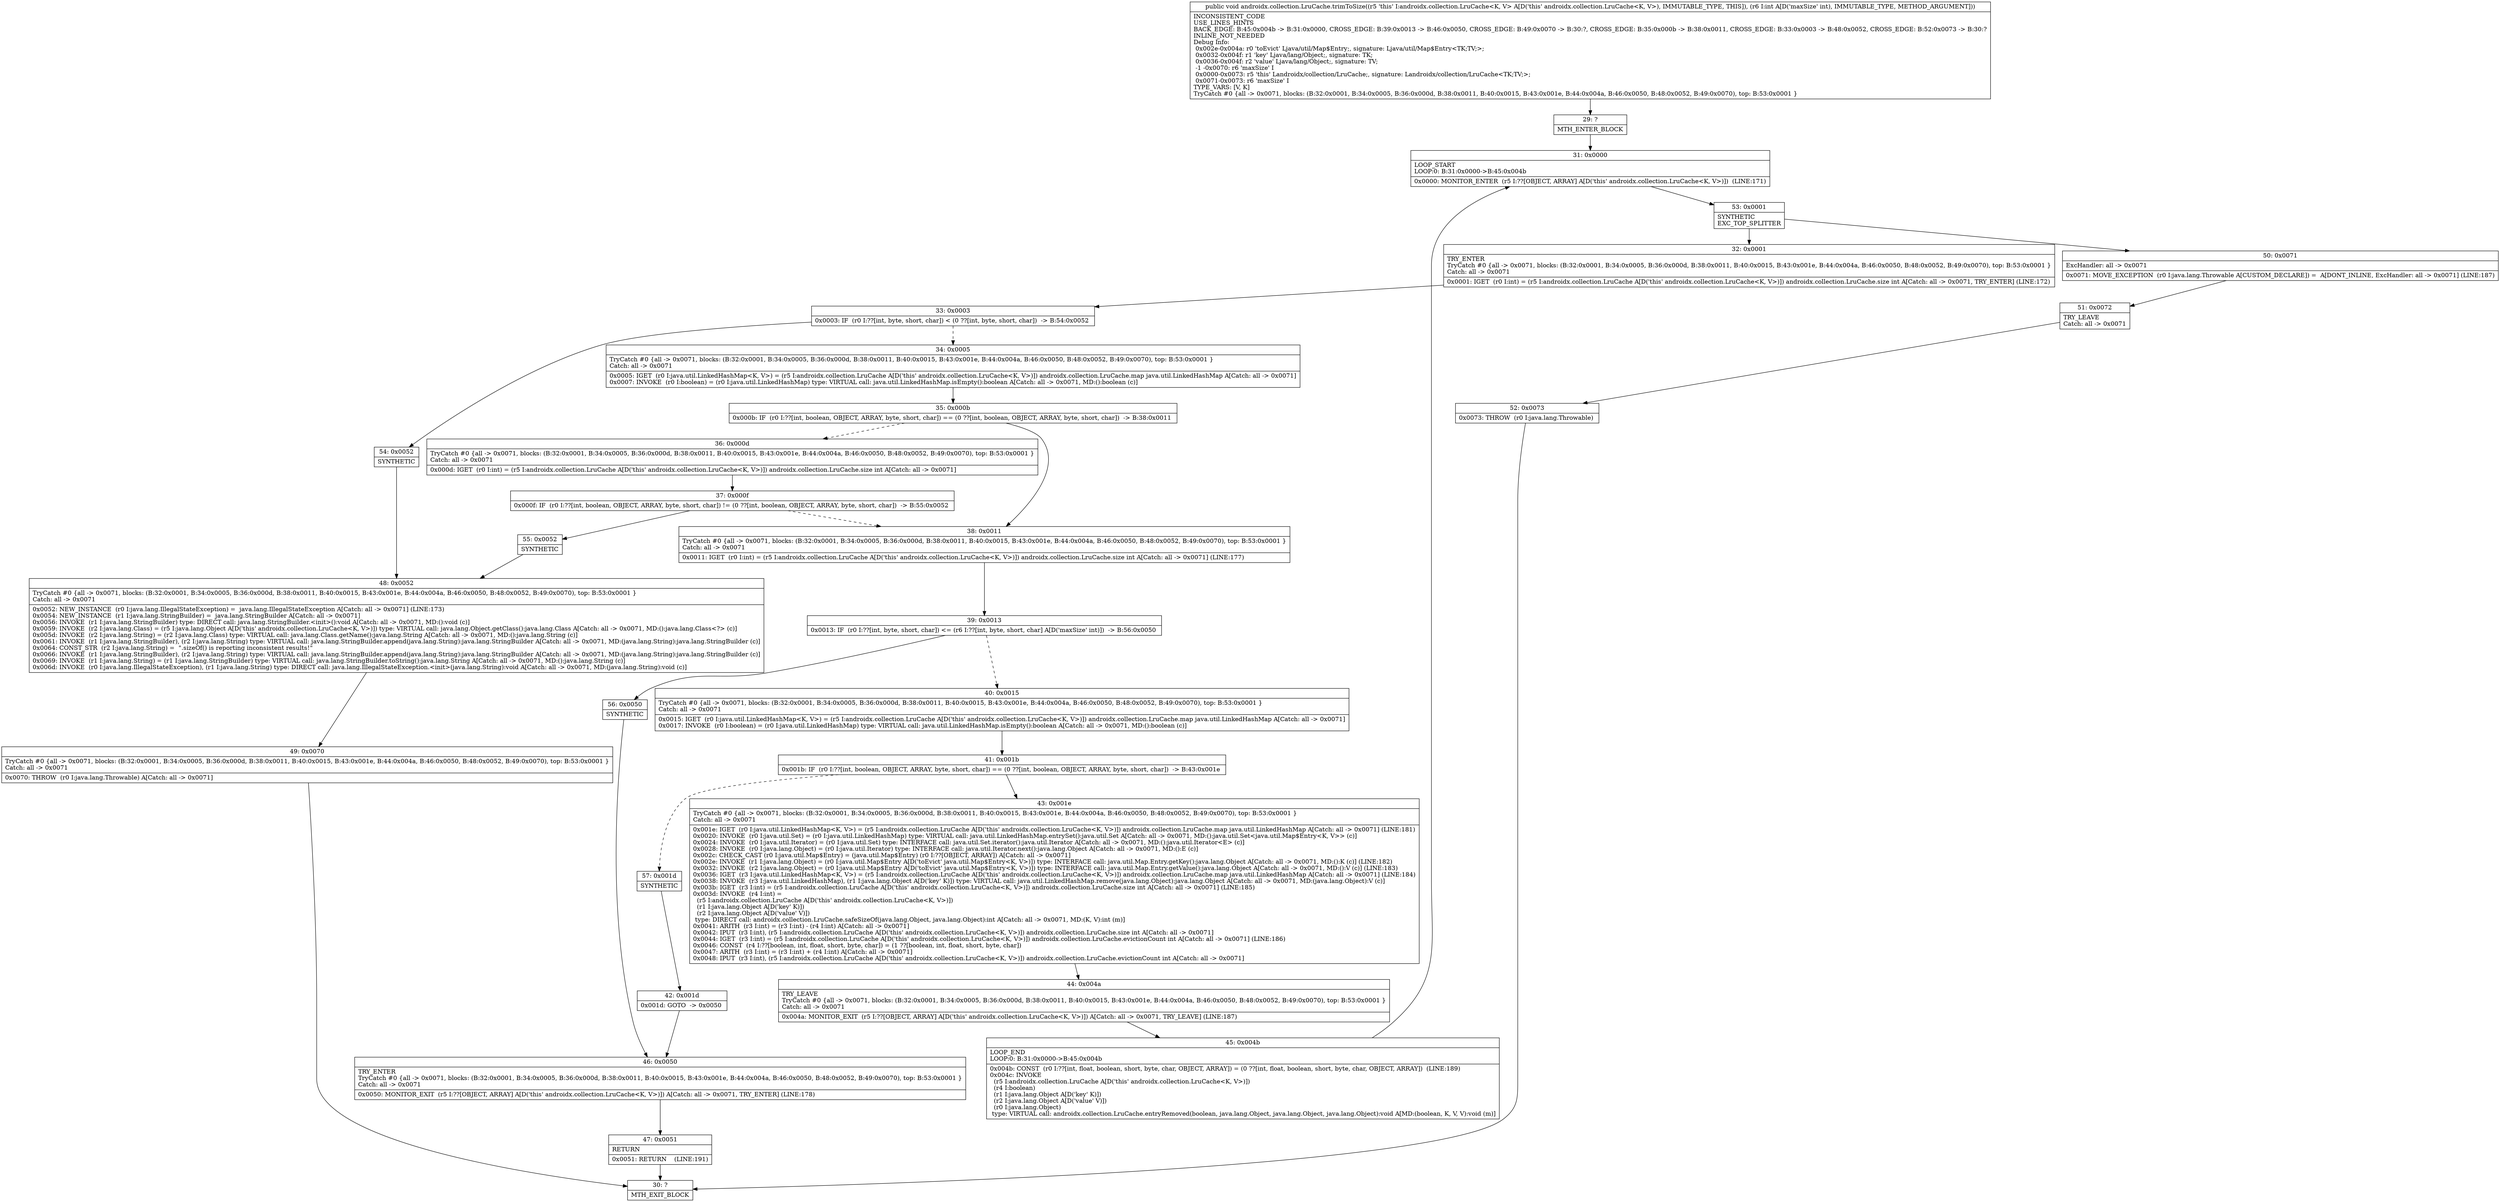 digraph "CFG forandroidx.collection.LruCache.trimToSize(I)V" {
Node_29 [shape=record,label="{29\:\ ?|MTH_ENTER_BLOCK\l}"];
Node_31 [shape=record,label="{31\:\ 0x0000|LOOP_START\lLOOP:0: B:31:0x0000\-\>B:45:0x004b\l|0x0000: MONITOR_ENTER  (r5 I:??[OBJECT, ARRAY] A[D('this' androidx.collection.LruCache\<K, V\>)])  (LINE:171)\l}"];
Node_53 [shape=record,label="{53\:\ 0x0001|SYNTHETIC\lEXC_TOP_SPLITTER\l}"];
Node_32 [shape=record,label="{32\:\ 0x0001|TRY_ENTER\lTryCatch #0 \{all \-\> 0x0071, blocks: (B:32:0x0001, B:34:0x0005, B:36:0x000d, B:38:0x0011, B:40:0x0015, B:43:0x001e, B:44:0x004a, B:46:0x0050, B:48:0x0052, B:49:0x0070), top: B:53:0x0001 \}\lCatch: all \-\> 0x0071\l|0x0001: IGET  (r0 I:int) = (r5 I:androidx.collection.LruCache A[D('this' androidx.collection.LruCache\<K, V\>)]) androidx.collection.LruCache.size int A[Catch: all \-\> 0x0071, TRY_ENTER] (LINE:172)\l}"];
Node_33 [shape=record,label="{33\:\ 0x0003|0x0003: IF  (r0 I:??[int, byte, short, char]) \< (0 ??[int, byte, short, char])  \-\> B:54:0x0052 \l}"];
Node_34 [shape=record,label="{34\:\ 0x0005|TryCatch #0 \{all \-\> 0x0071, blocks: (B:32:0x0001, B:34:0x0005, B:36:0x000d, B:38:0x0011, B:40:0x0015, B:43:0x001e, B:44:0x004a, B:46:0x0050, B:48:0x0052, B:49:0x0070), top: B:53:0x0001 \}\lCatch: all \-\> 0x0071\l|0x0005: IGET  (r0 I:java.util.LinkedHashMap\<K, V\>) = (r5 I:androidx.collection.LruCache A[D('this' androidx.collection.LruCache\<K, V\>)]) androidx.collection.LruCache.map java.util.LinkedHashMap A[Catch: all \-\> 0x0071]\l0x0007: INVOKE  (r0 I:boolean) = (r0 I:java.util.LinkedHashMap) type: VIRTUAL call: java.util.LinkedHashMap.isEmpty():boolean A[Catch: all \-\> 0x0071, MD:():boolean (c)]\l}"];
Node_35 [shape=record,label="{35\:\ 0x000b|0x000b: IF  (r0 I:??[int, boolean, OBJECT, ARRAY, byte, short, char]) == (0 ??[int, boolean, OBJECT, ARRAY, byte, short, char])  \-\> B:38:0x0011 \l}"];
Node_36 [shape=record,label="{36\:\ 0x000d|TryCatch #0 \{all \-\> 0x0071, blocks: (B:32:0x0001, B:34:0x0005, B:36:0x000d, B:38:0x0011, B:40:0x0015, B:43:0x001e, B:44:0x004a, B:46:0x0050, B:48:0x0052, B:49:0x0070), top: B:53:0x0001 \}\lCatch: all \-\> 0x0071\l|0x000d: IGET  (r0 I:int) = (r5 I:androidx.collection.LruCache A[D('this' androidx.collection.LruCache\<K, V\>)]) androidx.collection.LruCache.size int A[Catch: all \-\> 0x0071]\l}"];
Node_37 [shape=record,label="{37\:\ 0x000f|0x000f: IF  (r0 I:??[int, boolean, OBJECT, ARRAY, byte, short, char]) != (0 ??[int, boolean, OBJECT, ARRAY, byte, short, char])  \-\> B:55:0x0052 \l}"];
Node_55 [shape=record,label="{55\:\ 0x0052|SYNTHETIC\l}"];
Node_48 [shape=record,label="{48\:\ 0x0052|TryCatch #0 \{all \-\> 0x0071, blocks: (B:32:0x0001, B:34:0x0005, B:36:0x000d, B:38:0x0011, B:40:0x0015, B:43:0x001e, B:44:0x004a, B:46:0x0050, B:48:0x0052, B:49:0x0070), top: B:53:0x0001 \}\lCatch: all \-\> 0x0071\l|0x0052: NEW_INSTANCE  (r0 I:java.lang.IllegalStateException) =  java.lang.IllegalStateException A[Catch: all \-\> 0x0071] (LINE:173)\l0x0054: NEW_INSTANCE  (r1 I:java.lang.StringBuilder) =  java.lang.StringBuilder A[Catch: all \-\> 0x0071]\l0x0056: INVOKE  (r1 I:java.lang.StringBuilder) type: DIRECT call: java.lang.StringBuilder.\<init\>():void A[Catch: all \-\> 0x0071, MD:():void (c)]\l0x0059: INVOKE  (r2 I:java.lang.Class) = (r5 I:java.lang.Object A[D('this' androidx.collection.LruCache\<K, V\>)]) type: VIRTUAL call: java.lang.Object.getClass():java.lang.Class A[Catch: all \-\> 0x0071, MD:():java.lang.Class\<?\> (c)]\l0x005d: INVOKE  (r2 I:java.lang.String) = (r2 I:java.lang.Class) type: VIRTUAL call: java.lang.Class.getName():java.lang.String A[Catch: all \-\> 0x0071, MD:():java.lang.String (c)]\l0x0061: INVOKE  (r1 I:java.lang.StringBuilder), (r2 I:java.lang.String) type: VIRTUAL call: java.lang.StringBuilder.append(java.lang.String):java.lang.StringBuilder A[Catch: all \-\> 0x0071, MD:(java.lang.String):java.lang.StringBuilder (c)]\l0x0064: CONST_STR  (r2 I:java.lang.String) =  \".sizeOf() is reporting inconsistent results!\" \l0x0066: INVOKE  (r1 I:java.lang.StringBuilder), (r2 I:java.lang.String) type: VIRTUAL call: java.lang.StringBuilder.append(java.lang.String):java.lang.StringBuilder A[Catch: all \-\> 0x0071, MD:(java.lang.String):java.lang.StringBuilder (c)]\l0x0069: INVOKE  (r1 I:java.lang.String) = (r1 I:java.lang.StringBuilder) type: VIRTUAL call: java.lang.StringBuilder.toString():java.lang.String A[Catch: all \-\> 0x0071, MD:():java.lang.String (c)]\l0x006d: INVOKE  (r0 I:java.lang.IllegalStateException), (r1 I:java.lang.String) type: DIRECT call: java.lang.IllegalStateException.\<init\>(java.lang.String):void A[Catch: all \-\> 0x0071, MD:(java.lang.String):void (c)]\l}"];
Node_49 [shape=record,label="{49\:\ 0x0070|TryCatch #0 \{all \-\> 0x0071, blocks: (B:32:0x0001, B:34:0x0005, B:36:0x000d, B:38:0x0011, B:40:0x0015, B:43:0x001e, B:44:0x004a, B:46:0x0050, B:48:0x0052, B:49:0x0070), top: B:53:0x0001 \}\lCatch: all \-\> 0x0071\l|0x0070: THROW  (r0 I:java.lang.Throwable) A[Catch: all \-\> 0x0071]\l}"];
Node_30 [shape=record,label="{30\:\ ?|MTH_EXIT_BLOCK\l}"];
Node_38 [shape=record,label="{38\:\ 0x0011|TryCatch #0 \{all \-\> 0x0071, blocks: (B:32:0x0001, B:34:0x0005, B:36:0x000d, B:38:0x0011, B:40:0x0015, B:43:0x001e, B:44:0x004a, B:46:0x0050, B:48:0x0052, B:49:0x0070), top: B:53:0x0001 \}\lCatch: all \-\> 0x0071\l|0x0011: IGET  (r0 I:int) = (r5 I:androidx.collection.LruCache A[D('this' androidx.collection.LruCache\<K, V\>)]) androidx.collection.LruCache.size int A[Catch: all \-\> 0x0071] (LINE:177)\l}"];
Node_39 [shape=record,label="{39\:\ 0x0013|0x0013: IF  (r0 I:??[int, byte, short, char]) \<= (r6 I:??[int, byte, short, char] A[D('maxSize' int)])  \-\> B:56:0x0050 \l}"];
Node_40 [shape=record,label="{40\:\ 0x0015|TryCatch #0 \{all \-\> 0x0071, blocks: (B:32:0x0001, B:34:0x0005, B:36:0x000d, B:38:0x0011, B:40:0x0015, B:43:0x001e, B:44:0x004a, B:46:0x0050, B:48:0x0052, B:49:0x0070), top: B:53:0x0001 \}\lCatch: all \-\> 0x0071\l|0x0015: IGET  (r0 I:java.util.LinkedHashMap\<K, V\>) = (r5 I:androidx.collection.LruCache A[D('this' androidx.collection.LruCache\<K, V\>)]) androidx.collection.LruCache.map java.util.LinkedHashMap A[Catch: all \-\> 0x0071]\l0x0017: INVOKE  (r0 I:boolean) = (r0 I:java.util.LinkedHashMap) type: VIRTUAL call: java.util.LinkedHashMap.isEmpty():boolean A[Catch: all \-\> 0x0071, MD:():boolean (c)]\l}"];
Node_41 [shape=record,label="{41\:\ 0x001b|0x001b: IF  (r0 I:??[int, boolean, OBJECT, ARRAY, byte, short, char]) == (0 ??[int, boolean, OBJECT, ARRAY, byte, short, char])  \-\> B:43:0x001e \l}"];
Node_43 [shape=record,label="{43\:\ 0x001e|TryCatch #0 \{all \-\> 0x0071, blocks: (B:32:0x0001, B:34:0x0005, B:36:0x000d, B:38:0x0011, B:40:0x0015, B:43:0x001e, B:44:0x004a, B:46:0x0050, B:48:0x0052, B:49:0x0070), top: B:53:0x0001 \}\lCatch: all \-\> 0x0071\l|0x001e: IGET  (r0 I:java.util.LinkedHashMap\<K, V\>) = (r5 I:androidx.collection.LruCache A[D('this' androidx.collection.LruCache\<K, V\>)]) androidx.collection.LruCache.map java.util.LinkedHashMap A[Catch: all \-\> 0x0071] (LINE:181)\l0x0020: INVOKE  (r0 I:java.util.Set) = (r0 I:java.util.LinkedHashMap) type: VIRTUAL call: java.util.LinkedHashMap.entrySet():java.util.Set A[Catch: all \-\> 0x0071, MD:():java.util.Set\<java.util.Map$Entry\<K, V\>\> (c)]\l0x0024: INVOKE  (r0 I:java.util.Iterator) = (r0 I:java.util.Set) type: INTERFACE call: java.util.Set.iterator():java.util.Iterator A[Catch: all \-\> 0x0071, MD:():java.util.Iterator\<E\> (c)]\l0x0028: INVOKE  (r0 I:java.lang.Object) = (r0 I:java.util.Iterator) type: INTERFACE call: java.util.Iterator.next():java.lang.Object A[Catch: all \-\> 0x0071, MD:():E (c)]\l0x002c: CHECK_CAST (r0 I:java.util.Map$Entry) = (java.util.Map$Entry) (r0 I:??[OBJECT, ARRAY]) A[Catch: all \-\> 0x0071]\l0x002e: INVOKE  (r1 I:java.lang.Object) = (r0 I:java.util.Map$Entry A[D('toEvict' java.util.Map$Entry\<K, V\>)]) type: INTERFACE call: java.util.Map.Entry.getKey():java.lang.Object A[Catch: all \-\> 0x0071, MD:():K (c)] (LINE:182)\l0x0032: INVOKE  (r2 I:java.lang.Object) = (r0 I:java.util.Map$Entry A[D('toEvict' java.util.Map$Entry\<K, V\>)]) type: INTERFACE call: java.util.Map.Entry.getValue():java.lang.Object A[Catch: all \-\> 0x0071, MD:():V (c)] (LINE:183)\l0x0036: IGET  (r3 I:java.util.LinkedHashMap\<K, V\>) = (r5 I:androidx.collection.LruCache A[D('this' androidx.collection.LruCache\<K, V\>)]) androidx.collection.LruCache.map java.util.LinkedHashMap A[Catch: all \-\> 0x0071] (LINE:184)\l0x0038: INVOKE  (r3 I:java.util.LinkedHashMap), (r1 I:java.lang.Object A[D('key' K)]) type: VIRTUAL call: java.util.LinkedHashMap.remove(java.lang.Object):java.lang.Object A[Catch: all \-\> 0x0071, MD:(java.lang.Object):V (c)]\l0x003b: IGET  (r3 I:int) = (r5 I:androidx.collection.LruCache A[D('this' androidx.collection.LruCache\<K, V\>)]) androidx.collection.LruCache.size int A[Catch: all \-\> 0x0071] (LINE:185)\l0x003d: INVOKE  (r4 I:int) = \l  (r5 I:androidx.collection.LruCache A[D('this' androidx.collection.LruCache\<K, V\>)])\l  (r1 I:java.lang.Object A[D('key' K)])\l  (r2 I:java.lang.Object A[D('value' V)])\l type: DIRECT call: androidx.collection.LruCache.safeSizeOf(java.lang.Object, java.lang.Object):int A[Catch: all \-\> 0x0071, MD:(K, V):int (m)]\l0x0041: ARITH  (r3 I:int) = (r3 I:int) \- (r4 I:int) A[Catch: all \-\> 0x0071]\l0x0042: IPUT  (r3 I:int), (r5 I:androidx.collection.LruCache A[D('this' androidx.collection.LruCache\<K, V\>)]) androidx.collection.LruCache.size int A[Catch: all \-\> 0x0071]\l0x0044: IGET  (r3 I:int) = (r5 I:androidx.collection.LruCache A[D('this' androidx.collection.LruCache\<K, V\>)]) androidx.collection.LruCache.evictionCount int A[Catch: all \-\> 0x0071] (LINE:186)\l0x0046: CONST  (r4 I:??[boolean, int, float, short, byte, char]) = (1 ??[boolean, int, float, short, byte, char]) \l0x0047: ARITH  (r3 I:int) = (r3 I:int) + (r4 I:int) A[Catch: all \-\> 0x0071]\l0x0048: IPUT  (r3 I:int), (r5 I:androidx.collection.LruCache A[D('this' androidx.collection.LruCache\<K, V\>)]) androidx.collection.LruCache.evictionCount int A[Catch: all \-\> 0x0071]\l}"];
Node_44 [shape=record,label="{44\:\ 0x004a|TRY_LEAVE\lTryCatch #0 \{all \-\> 0x0071, blocks: (B:32:0x0001, B:34:0x0005, B:36:0x000d, B:38:0x0011, B:40:0x0015, B:43:0x001e, B:44:0x004a, B:46:0x0050, B:48:0x0052, B:49:0x0070), top: B:53:0x0001 \}\lCatch: all \-\> 0x0071\l|0x004a: MONITOR_EXIT  (r5 I:??[OBJECT, ARRAY] A[D('this' androidx.collection.LruCache\<K, V\>)]) A[Catch: all \-\> 0x0071, TRY_LEAVE] (LINE:187)\l}"];
Node_45 [shape=record,label="{45\:\ 0x004b|LOOP_END\lLOOP:0: B:31:0x0000\-\>B:45:0x004b\l|0x004b: CONST  (r0 I:??[int, float, boolean, short, byte, char, OBJECT, ARRAY]) = (0 ??[int, float, boolean, short, byte, char, OBJECT, ARRAY])  (LINE:189)\l0x004c: INVOKE  \l  (r5 I:androidx.collection.LruCache A[D('this' androidx.collection.LruCache\<K, V\>)])\l  (r4 I:boolean)\l  (r1 I:java.lang.Object A[D('key' K)])\l  (r2 I:java.lang.Object A[D('value' V)])\l  (r0 I:java.lang.Object)\l type: VIRTUAL call: androidx.collection.LruCache.entryRemoved(boolean, java.lang.Object, java.lang.Object, java.lang.Object):void A[MD:(boolean, K, V, V):void (m)]\l}"];
Node_57 [shape=record,label="{57\:\ 0x001d|SYNTHETIC\l}"];
Node_42 [shape=record,label="{42\:\ 0x001d|0x001d: GOTO  \-\> 0x0050 \l}"];
Node_46 [shape=record,label="{46\:\ 0x0050|TRY_ENTER\lTryCatch #0 \{all \-\> 0x0071, blocks: (B:32:0x0001, B:34:0x0005, B:36:0x000d, B:38:0x0011, B:40:0x0015, B:43:0x001e, B:44:0x004a, B:46:0x0050, B:48:0x0052, B:49:0x0070), top: B:53:0x0001 \}\lCatch: all \-\> 0x0071\l|0x0050: MONITOR_EXIT  (r5 I:??[OBJECT, ARRAY] A[D('this' androidx.collection.LruCache\<K, V\>)]) A[Catch: all \-\> 0x0071, TRY_ENTER] (LINE:178)\l}"];
Node_47 [shape=record,label="{47\:\ 0x0051|RETURN\l|0x0051: RETURN    (LINE:191)\l}"];
Node_56 [shape=record,label="{56\:\ 0x0050|SYNTHETIC\l}"];
Node_54 [shape=record,label="{54\:\ 0x0052|SYNTHETIC\l}"];
Node_50 [shape=record,label="{50\:\ 0x0071|ExcHandler: all \-\> 0x0071\l|0x0071: MOVE_EXCEPTION  (r0 I:java.lang.Throwable A[CUSTOM_DECLARE]) =  A[DONT_INLINE, ExcHandler: all \-\> 0x0071] (LINE:187)\l}"];
Node_51 [shape=record,label="{51\:\ 0x0072|TRY_LEAVE\lCatch: all \-\> 0x0071\l}"];
Node_52 [shape=record,label="{52\:\ 0x0073|0x0073: THROW  (r0 I:java.lang.Throwable) \l}"];
MethodNode[shape=record,label="{public void androidx.collection.LruCache.trimToSize((r5 'this' I:androidx.collection.LruCache\<K, V\> A[D('this' androidx.collection.LruCache\<K, V\>), IMMUTABLE_TYPE, THIS]), (r6 I:int A[D('maxSize' int), IMMUTABLE_TYPE, METHOD_ARGUMENT]))  | INCONSISTENT_CODE\lUSE_LINES_HINTS\lBACK_EDGE: B:45:0x004b \-\> B:31:0x0000, CROSS_EDGE: B:39:0x0013 \-\> B:46:0x0050, CROSS_EDGE: B:49:0x0070 \-\> B:30:?, CROSS_EDGE: B:35:0x000b \-\> B:38:0x0011, CROSS_EDGE: B:33:0x0003 \-\> B:48:0x0052, CROSS_EDGE: B:52:0x0073 \-\> B:30:?\lINLINE_NOT_NEEDED\lDebug Info:\l  0x002e\-0x004a: r0 'toEvict' Ljava\/util\/Map$Entry;, signature: Ljava\/util\/Map$Entry\<TK;TV;\>;\l  0x0032\-0x004f: r1 'key' Ljava\/lang\/Object;, signature: TK;\l  0x0036\-0x004f: r2 'value' Ljava\/lang\/Object;, signature: TV;\l  \-1 \-0x0070: r6 'maxSize' I\l  0x0000\-0x0073: r5 'this' Landroidx\/collection\/LruCache;, signature: Landroidx\/collection\/LruCache\<TK;TV;\>;\l  0x0071\-0x0073: r6 'maxSize' I\lTYPE_VARS: [V, K]\lTryCatch #0 \{all \-\> 0x0071, blocks: (B:32:0x0001, B:34:0x0005, B:36:0x000d, B:38:0x0011, B:40:0x0015, B:43:0x001e, B:44:0x004a, B:46:0x0050, B:48:0x0052, B:49:0x0070), top: B:53:0x0001 \}\l}"];
MethodNode -> Node_29;Node_29 -> Node_31;
Node_31 -> Node_53;
Node_53 -> Node_32;
Node_53 -> Node_50;
Node_32 -> Node_33;
Node_33 -> Node_34[style=dashed];
Node_33 -> Node_54;
Node_34 -> Node_35;
Node_35 -> Node_36[style=dashed];
Node_35 -> Node_38;
Node_36 -> Node_37;
Node_37 -> Node_38[style=dashed];
Node_37 -> Node_55;
Node_55 -> Node_48;
Node_48 -> Node_49;
Node_49 -> Node_30;
Node_38 -> Node_39;
Node_39 -> Node_40[style=dashed];
Node_39 -> Node_56;
Node_40 -> Node_41;
Node_41 -> Node_43;
Node_41 -> Node_57[style=dashed];
Node_43 -> Node_44;
Node_44 -> Node_45;
Node_45 -> Node_31;
Node_57 -> Node_42;
Node_42 -> Node_46;
Node_46 -> Node_47;
Node_47 -> Node_30;
Node_56 -> Node_46;
Node_54 -> Node_48;
Node_50 -> Node_51;
Node_51 -> Node_52;
Node_52 -> Node_30;
}

